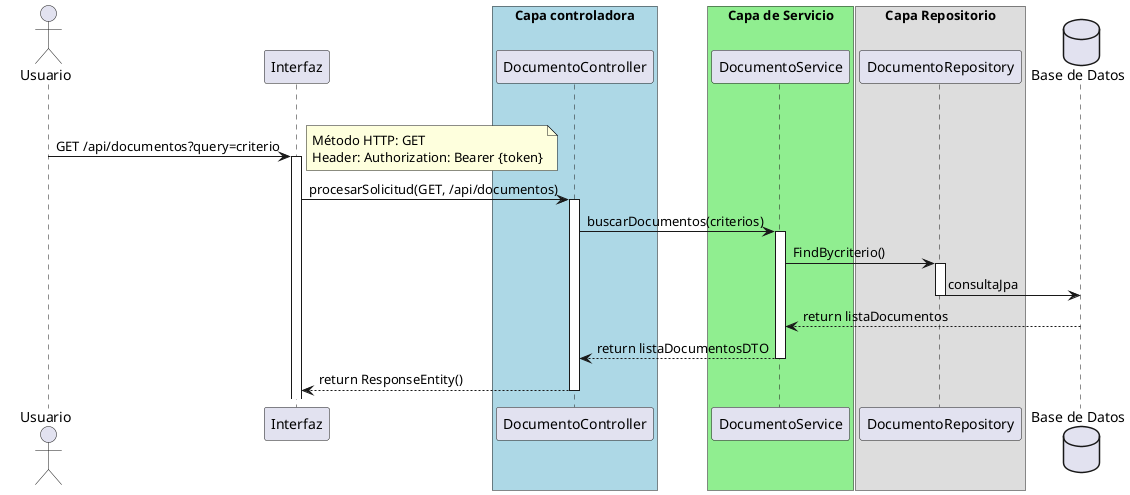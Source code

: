 @startuml
actor "Usuario" as usuario
participant "Interfaz" as api
box "Capa controladora" #LightBlue

participant "DocumentoController" as docCtrl

end box
box "Capa de Servicio" #LightGreen

participant "DocumentoService" as docSvc

end box
box "Capa Repositorio"
participant "DocumentoRepository" as repo
end box
database "Base de Datos" as db
' Flujo de búsqueda de documentos (Usuario)
group Búsqueda de Documentos
    usuario-> api : GET /api/documentos?query=criterio
    activate api
    note right: Método HTTP: GET\nHeader: Authorization: Bearer {token}

    api -> docCtrl : procesarSolicitud(GET, /api/documentos)
    activate docCtrl

    docCtrl -> docSvc : buscarDocumentos(criterios)
    activate docSvc

    docSvc -> repo : FindBycriterio()
    activate repo
     repo -> db : consultaJpa
    deactivate repo
   
    db --> docSvc : return listaDocumentos
    deactivate db

    docSvc --> docCtrl : return listaDocumentosDTO
    deactivate docSvc

    docCtrl --> api : return ResponseEntity()
    deactivate docCtrl


@enduml